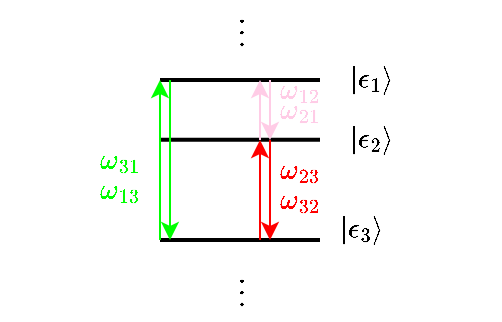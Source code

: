 <mxfile version="21.1.2" type="device">
  <diagram name="Page-1" id="29IWFSNCQPdZ3JvsVGwR">
    <mxGraphModel dx="817" dy="336" grid="1" gridSize="10" guides="1" tooltips="1" connect="1" arrows="1" fold="1" page="1" pageScale="1" pageWidth="850" pageHeight="1100" math="1" shadow="0">
      <root>
        <mxCell id="0" />
        <mxCell id="1" parent="0" />
        <mxCell id="Q82u07dq0p0EdmUNRcqx-2" value="" style="endArrow=none;html=1;rounded=0;strokeWidth=2;" edge="1" parent="1">
          <mxGeometry width="50" height="50" relative="1" as="geometry">
            <mxPoint x="160" y="360" as="sourcePoint" />
            <mxPoint x="240" y="360" as="targetPoint" />
          </mxGeometry>
        </mxCell>
        <mxCell id="Q82u07dq0p0EdmUNRcqx-3" value="" style="endArrow=none;html=1;rounded=0;strokeWidth=2;" edge="1" parent="1">
          <mxGeometry width="50" height="50" relative="1" as="geometry">
            <mxPoint x="160" y="389.86" as="sourcePoint" />
            <mxPoint x="240" y="389.86" as="targetPoint" />
          </mxGeometry>
        </mxCell>
        <mxCell id="Q82u07dq0p0EdmUNRcqx-4" value="" style="endArrow=none;html=1;rounded=0;strokeWidth=2;" edge="1" parent="1">
          <mxGeometry width="50" height="50" relative="1" as="geometry">
            <mxPoint x="160" y="440" as="sourcePoint" />
            <mxPoint x="240" y="440" as="targetPoint" />
          </mxGeometry>
        </mxCell>
        <mxCell id="Q82u07dq0p0EdmUNRcqx-5" value="$$\vdots$$" style="text;html=1;align=center;verticalAlign=middle;resizable=0;points=[];autosize=1;strokeColor=none;fillColor=none;" vertex="1" parent="1">
          <mxGeometry x="160" y="450" width="80" height="30" as="geometry" />
        </mxCell>
        <mxCell id="Q82u07dq0p0EdmUNRcqx-6" value="$$\vdots$$" style="text;html=1;align=center;verticalAlign=middle;resizable=0;points=[];autosize=1;strokeColor=none;fillColor=none;" vertex="1" parent="1">
          <mxGeometry x="160" y="320" width="80" height="30" as="geometry" />
        </mxCell>
        <mxCell id="Q82u07dq0p0EdmUNRcqx-7" value="$$\ket{\epsilon_1}$$" style="text;html=1;align=center;verticalAlign=middle;resizable=0;points=[];autosize=1;strokeColor=none;fillColor=none;" vertex="1" parent="1">
          <mxGeometry x="200" y="345" width="130" height="30" as="geometry" />
        </mxCell>
        <mxCell id="Q82u07dq0p0EdmUNRcqx-8" value="$$\ket{\epsilon_2}$$" style="text;html=1;align=center;verticalAlign=middle;resizable=0;points=[];autosize=1;strokeColor=none;fillColor=none;" vertex="1" parent="1">
          <mxGeometry x="200" y="375" width="130" height="30" as="geometry" />
        </mxCell>
        <mxCell id="Q82u07dq0p0EdmUNRcqx-9" value="$$\ket{\epsilon_3}$$" style="text;html=1;align=center;verticalAlign=middle;resizable=0;points=[];autosize=1;strokeColor=none;fillColor=none;" vertex="1" parent="1">
          <mxGeometry x="195" y="420" width="130" height="30" as="geometry" />
        </mxCell>
        <mxCell id="Q82u07dq0p0EdmUNRcqx-13" value="" style="group" vertex="1" connectable="0" parent="1">
          <mxGeometry x="210" y="390" width="5" height="50" as="geometry" />
        </mxCell>
        <mxCell id="Q82u07dq0p0EdmUNRcqx-10" value="" style="endArrow=classic;html=1;rounded=0;strokeColor=#FF0000;" edge="1" parent="Q82u07dq0p0EdmUNRcqx-13">
          <mxGeometry width="50" height="50" relative="1" as="geometry">
            <mxPoint y="50" as="sourcePoint" />
            <mxPoint as="targetPoint" />
          </mxGeometry>
        </mxCell>
        <mxCell id="Q82u07dq0p0EdmUNRcqx-12" value="" style="endArrow=classic;html=1;rounded=0;strokeColor=#FF0000;" edge="1" parent="Q82u07dq0p0EdmUNRcqx-13">
          <mxGeometry width="50" height="50" relative="1" as="geometry">
            <mxPoint x="5" as="sourcePoint" />
            <mxPoint x="5" y="50" as="targetPoint" />
          </mxGeometry>
        </mxCell>
        <mxCell id="Q82u07dq0p0EdmUNRcqx-14" value="" style="group" vertex="1" connectable="0" parent="1">
          <mxGeometry x="210" y="360" width="5" height="30" as="geometry" />
        </mxCell>
        <mxCell id="Q82u07dq0p0EdmUNRcqx-15" value="" style="endArrow=classic;html=1;rounded=0;strokeColor=#FFCCE6;" edge="1" parent="Q82u07dq0p0EdmUNRcqx-14">
          <mxGeometry width="50" height="50" relative="1" as="geometry">
            <mxPoint y="30" as="sourcePoint" />
            <mxPoint as="targetPoint" />
          </mxGeometry>
        </mxCell>
        <mxCell id="Q82u07dq0p0EdmUNRcqx-16" value="" style="endArrow=classic;html=1;rounded=0;strokeColor=#FFCCE6;" edge="1" parent="Q82u07dq0p0EdmUNRcqx-14">
          <mxGeometry width="50" height="50" relative="1" as="geometry">
            <mxPoint x="5" as="sourcePoint" />
            <mxPoint x="5" y="30" as="targetPoint" />
          </mxGeometry>
        </mxCell>
        <mxCell id="Q82u07dq0p0EdmUNRcqx-17" value="" style="group" vertex="1" connectable="0" parent="1">
          <mxGeometry x="160" y="360" width="5" height="80" as="geometry" />
        </mxCell>
        <mxCell id="Q82u07dq0p0EdmUNRcqx-18" value="" style="endArrow=classic;html=1;rounded=0;strokeColor=#00FF00;" edge="1" parent="Q82u07dq0p0EdmUNRcqx-17">
          <mxGeometry width="50" height="50" relative="1" as="geometry">
            <mxPoint y="80" as="sourcePoint" />
            <mxPoint as="targetPoint" />
          </mxGeometry>
        </mxCell>
        <mxCell id="Q82u07dq0p0EdmUNRcqx-19" value="" style="endArrow=classic;html=1;rounded=0;strokeColor=#00FF00;" edge="1" parent="Q82u07dq0p0EdmUNRcqx-17">
          <mxGeometry width="50" height="50" relative="1" as="geometry">
            <mxPoint x="5" as="sourcePoint" />
            <mxPoint x="5" y="80" as="targetPoint" />
          </mxGeometry>
        </mxCell>
        <mxCell id="Q82u07dq0p0EdmUNRcqx-20" value="$$\omega_{13}$$" style="text;html=1;align=center;verticalAlign=middle;resizable=0;points=[];autosize=1;strokeColor=none;fillColor=none;fontColor=#00FF00;" vertex="1" parent="1">
          <mxGeometry x="80" y="400" width="120" height="30" as="geometry" />
        </mxCell>
        <mxCell id="Q82u07dq0p0EdmUNRcqx-23" value="$$\omega_{31}$$" style="text;html=1;align=center;verticalAlign=middle;resizable=0;points=[];autosize=1;strokeColor=none;fillColor=none;fontColor=#00FF00;" vertex="1" parent="1">
          <mxGeometry x="80" y="385" width="120" height="30" as="geometry" />
        </mxCell>
        <mxCell id="Q82u07dq0p0EdmUNRcqx-25" value="$$\omega_{12}$$" style="text;html=1;align=center;verticalAlign=middle;resizable=0;points=[];autosize=1;strokeColor=none;fillColor=none;fontColor=#FFCCE6;" vertex="1" parent="1">
          <mxGeometry x="170" y="350" width="120" height="30" as="geometry" />
        </mxCell>
        <mxCell id="Q82u07dq0p0EdmUNRcqx-26" value="$$\omega_{21}$$" style="text;html=1;align=center;verticalAlign=middle;resizable=0;points=[];autosize=1;strokeColor=none;fillColor=none;fontColor=#FFCCE6;" vertex="1" parent="1">
          <mxGeometry x="170" y="360" width="120" height="30" as="geometry" />
        </mxCell>
        <mxCell id="Q82u07dq0p0EdmUNRcqx-28" value="$$\omega_{23}$$" style="text;html=1;align=center;verticalAlign=middle;resizable=0;points=[];autosize=1;strokeColor=none;fillColor=none;fontColor=#FF0000;" vertex="1" parent="1">
          <mxGeometry x="170" y="390" width="120" height="30" as="geometry" />
        </mxCell>
        <mxCell id="Q82u07dq0p0EdmUNRcqx-29" value="$$\omega_{32}$$" style="text;html=1;align=center;verticalAlign=middle;resizable=0;points=[];autosize=1;strokeColor=none;fillColor=none;fontColor=#FF0000;" vertex="1" parent="1">
          <mxGeometry x="170" y="405" width="120" height="30" as="geometry" />
        </mxCell>
      </root>
    </mxGraphModel>
  </diagram>
</mxfile>
